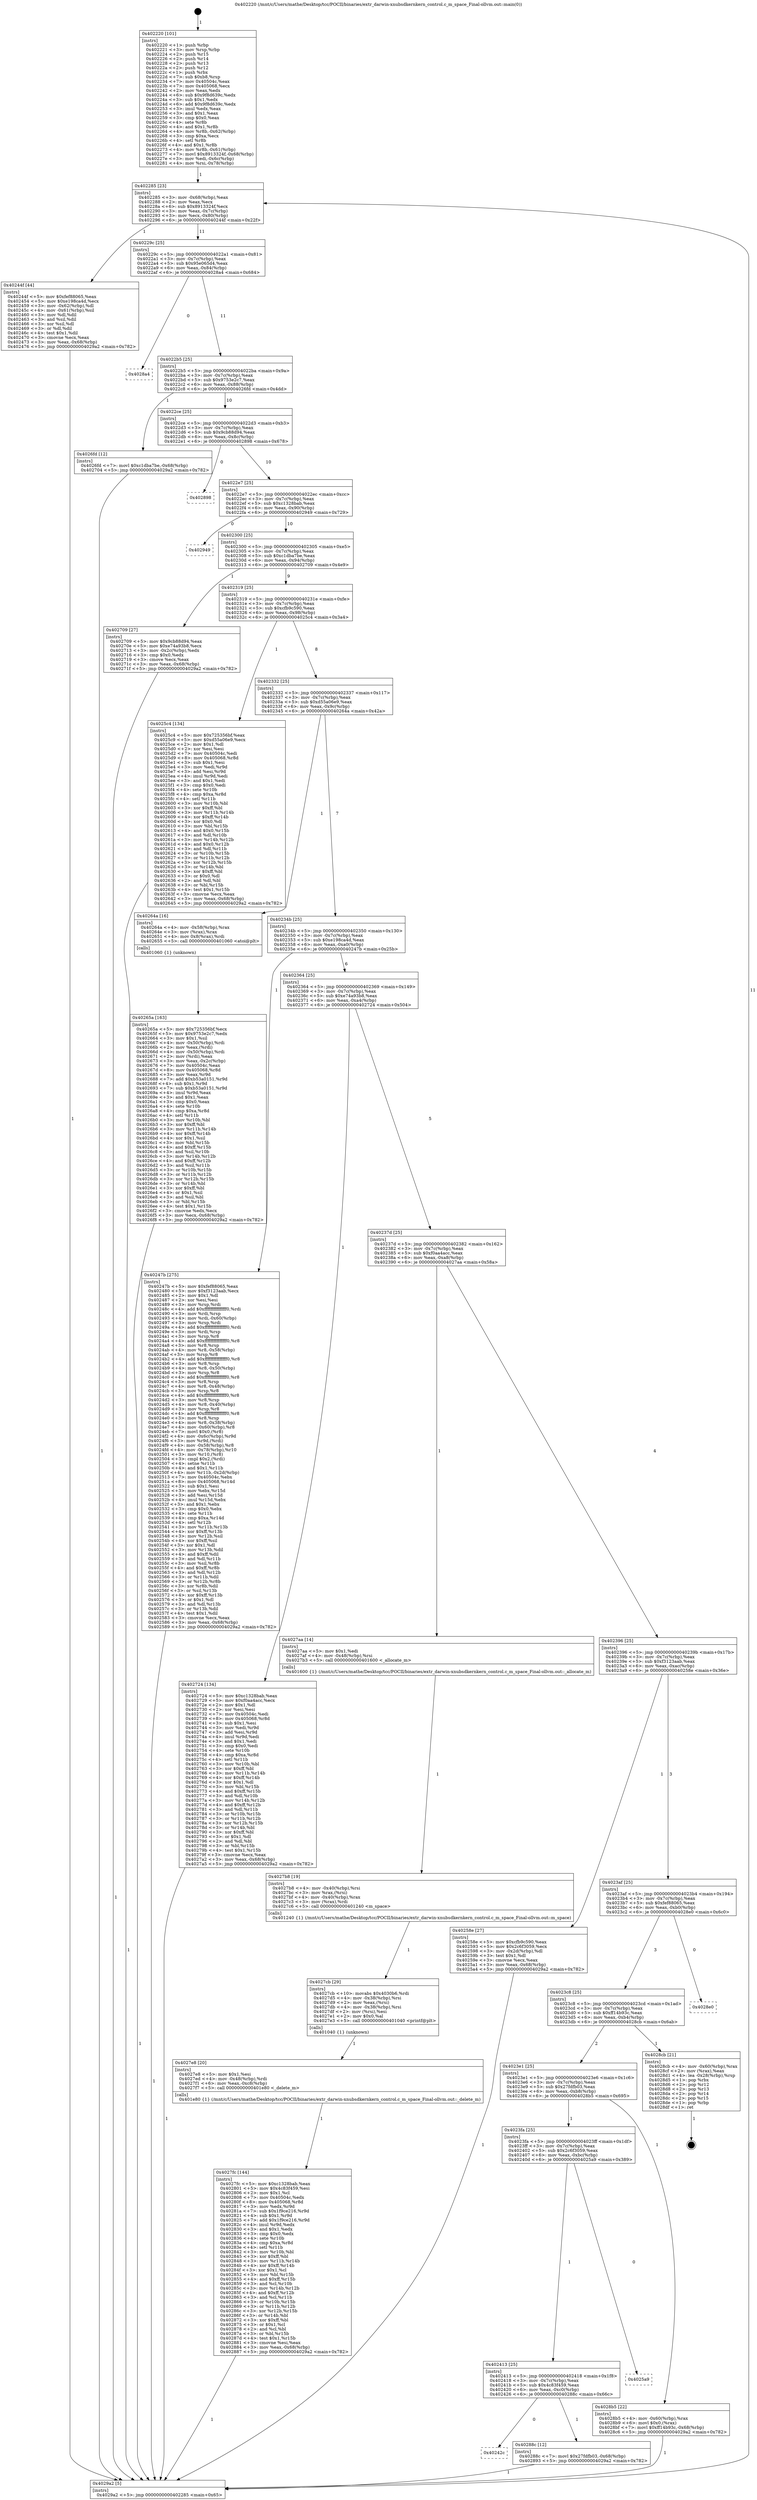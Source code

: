digraph "0x402220" {
  label = "0x402220 (/mnt/c/Users/mathe/Desktop/tcc/POCII/binaries/extr_darwin-xnubsdkernkern_control.c_m_space_Final-ollvm.out::main(0))"
  labelloc = "t"
  node[shape=record]

  Entry [label="",width=0.3,height=0.3,shape=circle,fillcolor=black,style=filled]
  "0x402285" [label="{
     0x402285 [23]\l
     | [instrs]\l
     &nbsp;&nbsp;0x402285 \<+3\>: mov -0x68(%rbp),%eax\l
     &nbsp;&nbsp;0x402288 \<+2\>: mov %eax,%ecx\l
     &nbsp;&nbsp;0x40228a \<+6\>: sub $0x8913324f,%ecx\l
     &nbsp;&nbsp;0x402290 \<+3\>: mov %eax,-0x7c(%rbp)\l
     &nbsp;&nbsp;0x402293 \<+3\>: mov %ecx,-0x80(%rbp)\l
     &nbsp;&nbsp;0x402296 \<+6\>: je 000000000040244f \<main+0x22f\>\l
  }"]
  "0x40244f" [label="{
     0x40244f [44]\l
     | [instrs]\l
     &nbsp;&nbsp;0x40244f \<+5\>: mov $0xfef88065,%eax\l
     &nbsp;&nbsp;0x402454 \<+5\>: mov $0xe198ca4d,%ecx\l
     &nbsp;&nbsp;0x402459 \<+3\>: mov -0x62(%rbp),%dl\l
     &nbsp;&nbsp;0x40245c \<+4\>: mov -0x61(%rbp),%sil\l
     &nbsp;&nbsp;0x402460 \<+3\>: mov %dl,%dil\l
     &nbsp;&nbsp;0x402463 \<+3\>: and %sil,%dil\l
     &nbsp;&nbsp;0x402466 \<+3\>: xor %sil,%dl\l
     &nbsp;&nbsp;0x402469 \<+3\>: or %dl,%dil\l
     &nbsp;&nbsp;0x40246c \<+4\>: test $0x1,%dil\l
     &nbsp;&nbsp;0x402470 \<+3\>: cmovne %ecx,%eax\l
     &nbsp;&nbsp;0x402473 \<+3\>: mov %eax,-0x68(%rbp)\l
     &nbsp;&nbsp;0x402476 \<+5\>: jmp 00000000004029a2 \<main+0x782\>\l
  }"]
  "0x40229c" [label="{
     0x40229c [25]\l
     | [instrs]\l
     &nbsp;&nbsp;0x40229c \<+5\>: jmp 00000000004022a1 \<main+0x81\>\l
     &nbsp;&nbsp;0x4022a1 \<+3\>: mov -0x7c(%rbp),%eax\l
     &nbsp;&nbsp;0x4022a4 \<+5\>: sub $0x95e065d4,%eax\l
     &nbsp;&nbsp;0x4022a9 \<+6\>: mov %eax,-0x84(%rbp)\l
     &nbsp;&nbsp;0x4022af \<+6\>: je 00000000004028a4 \<main+0x684\>\l
  }"]
  "0x4029a2" [label="{
     0x4029a2 [5]\l
     | [instrs]\l
     &nbsp;&nbsp;0x4029a2 \<+5\>: jmp 0000000000402285 \<main+0x65\>\l
  }"]
  "0x402220" [label="{
     0x402220 [101]\l
     | [instrs]\l
     &nbsp;&nbsp;0x402220 \<+1\>: push %rbp\l
     &nbsp;&nbsp;0x402221 \<+3\>: mov %rsp,%rbp\l
     &nbsp;&nbsp;0x402224 \<+2\>: push %r15\l
     &nbsp;&nbsp;0x402226 \<+2\>: push %r14\l
     &nbsp;&nbsp;0x402228 \<+2\>: push %r13\l
     &nbsp;&nbsp;0x40222a \<+2\>: push %r12\l
     &nbsp;&nbsp;0x40222c \<+1\>: push %rbx\l
     &nbsp;&nbsp;0x40222d \<+7\>: sub $0xb8,%rsp\l
     &nbsp;&nbsp;0x402234 \<+7\>: mov 0x40504c,%eax\l
     &nbsp;&nbsp;0x40223b \<+7\>: mov 0x405068,%ecx\l
     &nbsp;&nbsp;0x402242 \<+2\>: mov %eax,%edx\l
     &nbsp;&nbsp;0x402244 \<+6\>: sub $0x9f8d639c,%edx\l
     &nbsp;&nbsp;0x40224a \<+3\>: sub $0x1,%edx\l
     &nbsp;&nbsp;0x40224d \<+6\>: add $0x9f8d639c,%edx\l
     &nbsp;&nbsp;0x402253 \<+3\>: imul %edx,%eax\l
     &nbsp;&nbsp;0x402256 \<+3\>: and $0x1,%eax\l
     &nbsp;&nbsp;0x402259 \<+3\>: cmp $0x0,%eax\l
     &nbsp;&nbsp;0x40225c \<+4\>: sete %r8b\l
     &nbsp;&nbsp;0x402260 \<+4\>: and $0x1,%r8b\l
     &nbsp;&nbsp;0x402264 \<+4\>: mov %r8b,-0x62(%rbp)\l
     &nbsp;&nbsp;0x402268 \<+3\>: cmp $0xa,%ecx\l
     &nbsp;&nbsp;0x40226b \<+4\>: setl %r8b\l
     &nbsp;&nbsp;0x40226f \<+4\>: and $0x1,%r8b\l
     &nbsp;&nbsp;0x402273 \<+4\>: mov %r8b,-0x61(%rbp)\l
     &nbsp;&nbsp;0x402277 \<+7\>: movl $0x8913324f,-0x68(%rbp)\l
     &nbsp;&nbsp;0x40227e \<+3\>: mov %edi,-0x6c(%rbp)\l
     &nbsp;&nbsp;0x402281 \<+4\>: mov %rsi,-0x78(%rbp)\l
  }"]
  Exit [label="",width=0.3,height=0.3,shape=circle,fillcolor=black,style=filled,peripheries=2]
  "0x4028a4" [label="{
     0x4028a4\l
  }", style=dashed]
  "0x4022b5" [label="{
     0x4022b5 [25]\l
     | [instrs]\l
     &nbsp;&nbsp;0x4022b5 \<+5\>: jmp 00000000004022ba \<main+0x9a\>\l
     &nbsp;&nbsp;0x4022ba \<+3\>: mov -0x7c(%rbp),%eax\l
     &nbsp;&nbsp;0x4022bd \<+5\>: sub $0x9753e2c7,%eax\l
     &nbsp;&nbsp;0x4022c2 \<+6\>: mov %eax,-0x88(%rbp)\l
     &nbsp;&nbsp;0x4022c8 \<+6\>: je 00000000004026fd \<main+0x4dd\>\l
  }"]
  "0x40242c" [label="{
     0x40242c\l
  }", style=dashed]
  "0x4026fd" [label="{
     0x4026fd [12]\l
     | [instrs]\l
     &nbsp;&nbsp;0x4026fd \<+7\>: movl $0xc1dba7be,-0x68(%rbp)\l
     &nbsp;&nbsp;0x402704 \<+5\>: jmp 00000000004029a2 \<main+0x782\>\l
  }"]
  "0x4022ce" [label="{
     0x4022ce [25]\l
     | [instrs]\l
     &nbsp;&nbsp;0x4022ce \<+5\>: jmp 00000000004022d3 \<main+0xb3\>\l
     &nbsp;&nbsp;0x4022d3 \<+3\>: mov -0x7c(%rbp),%eax\l
     &nbsp;&nbsp;0x4022d6 \<+5\>: sub $0x9cb88d94,%eax\l
     &nbsp;&nbsp;0x4022db \<+6\>: mov %eax,-0x8c(%rbp)\l
     &nbsp;&nbsp;0x4022e1 \<+6\>: je 0000000000402898 \<main+0x678\>\l
  }"]
  "0x40288c" [label="{
     0x40288c [12]\l
     | [instrs]\l
     &nbsp;&nbsp;0x40288c \<+7\>: movl $0x27fdfb03,-0x68(%rbp)\l
     &nbsp;&nbsp;0x402893 \<+5\>: jmp 00000000004029a2 \<main+0x782\>\l
  }"]
  "0x402898" [label="{
     0x402898\l
  }", style=dashed]
  "0x4022e7" [label="{
     0x4022e7 [25]\l
     | [instrs]\l
     &nbsp;&nbsp;0x4022e7 \<+5\>: jmp 00000000004022ec \<main+0xcc\>\l
     &nbsp;&nbsp;0x4022ec \<+3\>: mov -0x7c(%rbp),%eax\l
     &nbsp;&nbsp;0x4022ef \<+5\>: sub $0xc1328bab,%eax\l
     &nbsp;&nbsp;0x4022f4 \<+6\>: mov %eax,-0x90(%rbp)\l
     &nbsp;&nbsp;0x4022fa \<+6\>: je 0000000000402949 \<main+0x729\>\l
  }"]
  "0x402413" [label="{
     0x402413 [25]\l
     | [instrs]\l
     &nbsp;&nbsp;0x402413 \<+5\>: jmp 0000000000402418 \<main+0x1f8\>\l
     &nbsp;&nbsp;0x402418 \<+3\>: mov -0x7c(%rbp),%eax\l
     &nbsp;&nbsp;0x40241b \<+5\>: sub $0x4c83f459,%eax\l
     &nbsp;&nbsp;0x402420 \<+6\>: mov %eax,-0xc0(%rbp)\l
     &nbsp;&nbsp;0x402426 \<+6\>: je 000000000040288c \<main+0x66c\>\l
  }"]
  "0x402949" [label="{
     0x402949\l
  }", style=dashed]
  "0x402300" [label="{
     0x402300 [25]\l
     | [instrs]\l
     &nbsp;&nbsp;0x402300 \<+5\>: jmp 0000000000402305 \<main+0xe5\>\l
     &nbsp;&nbsp;0x402305 \<+3\>: mov -0x7c(%rbp),%eax\l
     &nbsp;&nbsp;0x402308 \<+5\>: sub $0xc1dba7be,%eax\l
     &nbsp;&nbsp;0x40230d \<+6\>: mov %eax,-0x94(%rbp)\l
     &nbsp;&nbsp;0x402313 \<+6\>: je 0000000000402709 \<main+0x4e9\>\l
  }"]
  "0x4025a9" [label="{
     0x4025a9\l
  }", style=dashed]
  "0x402709" [label="{
     0x402709 [27]\l
     | [instrs]\l
     &nbsp;&nbsp;0x402709 \<+5\>: mov $0x9cb88d94,%eax\l
     &nbsp;&nbsp;0x40270e \<+5\>: mov $0xe74a93b8,%ecx\l
     &nbsp;&nbsp;0x402713 \<+3\>: mov -0x2c(%rbp),%edx\l
     &nbsp;&nbsp;0x402716 \<+3\>: cmp $0x0,%edx\l
     &nbsp;&nbsp;0x402719 \<+3\>: cmove %ecx,%eax\l
     &nbsp;&nbsp;0x40271c \<+3\>: mov %eax,-0x68(%rbp)\l
     &nbsp;&nbsp;0x40271f \<+5\>: jmp 00000000004029a2 \<main+0x782\>\l
  }"]
  "0x402319" [label="{
     0x402319 [25]\l
     | [instrs]\l
     &nbsp;&nbsp;0x402319 \<+5\>: jmp 000000000040231e \<main+0xfe\>\l
     &nbsp;&nbsp;0x40231e \<+3\>: mov -0x7c(%rbp),%eax\l
     &nbsp;&nbsp;0x402321 \<+5\>: sub $0xcfb9c590,%eax\l
     &nbsp;&nbsp;0x402326 \<+6\>: mov %eax,-0x98(%rbp)\l
     &nbsp;&nbsp;0x40232c \<+6\>: je 00000000004025c4 \<main+0x3a4\>\l
  }"]
  "0x4023fa" [label="{
     0x4023fa [25]\l
     | [instrs]\l
     &nbsp;&nbsp;0x4023fa \<+5\>: jmp 00000000004023ff \<main+0x1df\>\l
     &nbsp;&nbsp;0x4023ff \<+3\>: mov -0x7c(%rbp),%eax\l
     &nbsp;&nbsp;0x402402 \<+5\>: sub $0x2c6f3059,%eax\l
     &nbsp;&nbsp;0x402407 \<+6\>: mov %eax,-0xbc(%rbp)\l
     &nbsp;&nbsp;0x40240d \<+6\>: je 00000000004025a9 \<main+0x389\>\l
  }"]
  "0x4025c4" [label="{
     0x4025c4 [134]\l
     | [instrs]\l
     &nbsp;&nbsp;0x4025c4 \<+5\>: mov $0x725356bf,%eax\l
     &nbsp;&nbsp;0x4025c9 \<+5\>: mov $0xd55a06e9,%ecx\l
     &nbsp;&nbsp;0x4025ce \<+2\>: mov $0x1,%dl\l
     &nbsp;&nbsp;0x4025d0 \<+2\>: xor %esi,%esi\l
     &nbsp;&nbsp;0x4025d2 \<+7\>: mov 0x40504c,%edi\l
     &nbsp;&nbsp;0x4025d9 \<+8\>: mov 0x405068,%r8d\l
     &nbsp;&nbsp;0x4025e1 \<+3\>: sub $0x1,%esi\l
     &nbsp;&nbsp;0x4025e4 \<+3\>: mov %edi,%r9d\l
     &nbsp;&nbsp;0x4025e7 \<+3\>: add %esi,%r9d\l
     &nbsp;&nbsp;0x4025ea \<+4\>: imul %r9d,%edi\l
     &nbsp;&nbsp;0x4025ee \<+3\>: and $0x1,%edi\l
     &nbsp;&nbsp;0x4025f1 \<+3\>: cmp $0x0,%edi\l
     &nbsp;&nbsp;0x4025f4 \<+4\>: sete %r10b\l
     &nbsp;&nbsp;0x4025f8 \<+4\>: cmp $0xa,%r8d\l
     &nbsp;&nbsp;0x4025fc \<+4\>: setl %r11b\l
     &nbsp;&nbsp;0x402600 \<+3\>: mov %r10b,%bl\l
     &nbsp;&nbsp;0x402603 \<+3\>: xor $0xff,%bl\l
     &nbsp;&nbsp;0x402606 \<+3\>: mov %r11b,%r14b\l
     &nbsp;&nbsp;0x402609 \<+4\>: xor $0xff,%r14b\l
     &nbsp;&nbsp;0x40260d \<+3\>: xor $0x0,%dl\l
     &nbsp;&nbsp;0x402610 \<+3\>: mov %bl,%r15b\l
     &nbsp;&nbsp;0x402613 \<+4\>: and $0x0,%r15b\l
     &nbsp;&nbsp;0x402617 \<+3\>: and %dl,%r10b\l
     &nbsp;&nbsp;0x40261a \<+3\>: mov %r14b,%r12b\l
     &nbsp;&nbsp;0x40261d \<+4\>: and $0x0,%r12b\l
     &nbsp;&nbsp;0x402621 \<+3\>: and %dl,%r11b\l
     &nbsp;&nbsp;0x402624 \<+3\>: or %r10b,%r15b\l
     &nbsp;&nbsp;0x402627 \<+3\>: or %r11b,%r12b\l
     &nbsp;&nbsp;0x40262a \<+3\>: xor %r12b,%r15b\l
     &nbsp;&nbsp;0x40262d \<+3\>: or %r14b,%bl\l
     &nbsp;&nbsp;0x402630 \<+3\>: xor $0xff,%bl\l
     &nbsp;&nbsp;0x402633 \<+3\>: or $0x0,%dl\l
     &nbsp;&nbsp;0x402636 \<+2\>: and %dl,%bl\l
     &nbsp;&nbsp;0x402638 \<+3\>: or %bl,%r15b\l
     &nbsp;&nbsp;0x40263b \<+4\>: test $0x1,%r15b\l
     &nbsp;&nbsp;0x40263f \<+3\>: cmovne %ecx,%eax\l
     &nbsp;&nbsp;0x402642 \<+3\>: mov %eax,-0x68(%rbp)\l
     &nbsp;&nbsp;0x402645 \<+5\>: jmp 00000000004029a2 \<main+0x782\>\l
  }"]
  "0x402332" [label="{
     0x402332 [25]\l
     | [instrs]\l
     &nbsp;&nbsp;0x402332 \<+5\>: jmp 0000000000402337 \<main+0x117\>\l
     &nbsp;&nbsp;0x402337 \<+3\>: mov -0x7c(%rbp),%eax\l
     &nbsp;&nbsp;0x40233a \<+5\>: sub $0xd55a06e9,%eax\l
     &nbsp;&nbsp;0x40233f \<+6\>: mov %eax,-0x9c(%rbp)\l
     &nbsp;&nbsp;0x402345 \<+6\>: je 000000000040264a \<main+0x42a\>\l
  }"]
  "0x4028b5" [label="{
     0x4028b5 [22]\l
     | [instrs]\l
     &nbsp;&nbsp;0x4028b5 \<+4\>: mov -0x60(%rbp),%rax\l
     &nbsp;&nbsp;0x4028b9 \<+6\>: movl $0x0,(%rax)\l
     &nbsp;&nbsp;0x4028bf \<+7\>: movl $0xff14b93c,-0x68(%rbp)\l
     &nbsp;&nbsp;0x4028c6 \<+5\>: jmp 00000000004029a2 \<main+0x782\>\l
  }"]
  "0x40264a" [label="{
     0x40264a [16]\l
     | [instrs]\l
     &nbsp;&nbsp;0x40264a \<+4\>: mov -0x58(%rbp),%rax\l
     &nbsp;&nbsp;0x40264e \<+3\>: mov (%rax),%rax\l
     &nbsp;&nbsp;0x402651 \<+4\>: mov 0x8(%rax),%rdi\l
     &nbsp;&nbsp;0x402655 \<+5\>: call 0000000000401060 \<atoi@plt\>\l
     | [calls]\l
     &nbsp;&nbsp;0x401060 \{1\} (unknown)\l
  }"]
  "0x40234b" [label="{
     0x40234b [25]\l
     | [instrs]\l
     &nbsp;&nbsp;0x40234b \<+5\>: jmp 0000000000402350 \<main+0x130\>\l
     &nbsp;&nbsp;0x402350 \<+3\>: mov -0x7c(%rbp),%eax\l
     &nbsp;&nbsp;0x402353 \<+5\>: sub $0xe198ca4d,%eax\l
     &nbsp;&nbsp;0x402358 \<+6\>: mov %eax,-0xa0(%rbp)\l
     &nbsp;&nbsp;0x40235e \<+6\>: je 000000000040247b \<main+0x25b\>\l
  }"]
  "0x4023e1" [label="{
     0x4023e1 [25]\l
     | [instrs]\l
     &nbsp;&nbsp;0x4023e1 \<+5\>: jmp 00000000004023e6 \<main+0x1c6\>\l
     &nbsp;&nbsp;0x4023e6 \<+3\>: mov -0x7c(%rbp),%eax\l
     &nbsp;&nbsp;0x4023e9 \<+5\>: sub $0x27fdfb03,%eax\l
     &nbsp;&nbsp;0x4023ee \<+6\>: mov %eax,-0xb8(%rbp)\l
     &nbsp;&nbsp;0x4023f4 \<+6\>: je 00000000004028b5 \<main+0x695\>\l
  }"]
  "0x40247b" [label="{
     0x40247b [275]\l
     | [instrs]\l
     &nbsp;&nbsp;0x40247b \<+5\>: mov $0xfef88065,%eax\l
     &nbsp;&nbsp;0x402480 \<+5\>: mov $0xf3123aab,%ecx\l
     &nbsp;&nbsp;0x402485 \<+2\>: mov $0x1,%dl\l
     &nbsp;&nbsp;0x402487 \<+2\>: xor %esi,%esi\l
     &nbsp;&nbsp;0x402489 \<+3\>: mov %rsp,%rdi\l
     &nbsp;&nbsp;0x40248c \<+4\>: add $0xfffffffffffffff0,%rdi\l
     &nbsp;&nbsp;0x402490 \<+3\>: mov %rdi,%rsp\l
     &nbsp;&nbsp;0x402493 \<+4\>: mov %rdi,-0x60(%rbp)\l
     &nbsp;&nbsp;0x402497 \<+3\>: mov %rsp,%rdi\l
     &nbsp;&nbsp;0x40249a \<+4\>: add $0xfffffffffffffff0,%rdi\l
     &nbsp;&nbsp;0x40249e \<+3\>: mov %rdi,%rsp\l
     &nbsp;&nbsp;0x4024a1 \<+3\>: mov %rsp,%r8\l
     &nbsp;&nbsp;0x4024a4 \<+4\>: add $0xfffffffffffffff0,%r8\l
     &nbsp;&nbsp;0x4024a8 \<+3\>: mov %r8,%rsp\l
     &nbsp;&nbsp;0x4024ab \<+4\>: mov %r8,-0x58(%rbp)\l
     &nbsp;&nbsp;0x4024af \<+3\>: mov %rsp,%r8\l
     &nbsp;&nbsp;0x4024b2 \<+4\>: add $0xfffffffffffffff0,%r8\l
     &nbsp;&nbsp;0x4024b6 \<+3\>: mov %r8,%rsp\l
     &nbsp;&nbsp;0x4024b9 \<+4\>: mov %r8,-0x50(%rbp)\l
     &nbsp;&nbsp;0x4024bd \<+3\>: mov %rsp,%r8\l
     &nbsp;&nbsp;0x4024c0 \<+4\>: add $0xfffffffffffffff0,%r8\l
     &nbsp;&nbsp;0x4024c4 \<+3\>: mov %r8,%rsp\l
     &nbsp;&nbsp;0x4024c7 \<+4\>: mov %r8,-0x48(%rbp)\l
     &nbsp;&nbsp;0x4024cb \<+3\>: mov %rsp,%r8\l
     &nbsp;&nbsp;0x4024ce \<+4\>: add $0xfffffffffffffff0,%r8\l
     &nbsp;&nbsp;0x4024d2 \<+3\>: mov %r8,%rsp\l
     &nbsp;&nbsp;0x4024d5 \<+4\>: mov %r8,-0x40(%rbp)\l
     &nbsp;&nbsp;0x4024d9 \<+3\>: mov %rsp,%r8\l
     &nbsp;&nbsp;0x4024dc \<+4\>: add $0xfffffffffffffff0,%r8\l
     &nbsp;&nbsp;0x4024e0 \<+3\>: mov %r8,%rsp\l
     &nbsp;&nbsp;0x4024e3 \<+4\>: mov %r8,-0x38(%rbp)\l
     &nbsp;&nbsp;0x4024e7 \<+4\>: mov -0x60(%rbp),%r8\l
     &nbsp;&nbsp;0x4024eb \<+7\>: movl $0x0,(%r8)\l
     &nbsp;&nbsp;0x4024f2 \<+4\>: mov -0x6c(%rbp),%r9d\l
     &nbsp;&nbsp;0x4024f6 \<+3\>: mov %r9d,(%rdi)\l
     &nbsp;&nbsp;0x4024f9 \<+4\>: mov -0x58(%rbp),%r8\l
     &nbsp;&nbsp;0x4024fd \<+4\>: mov -0x78(%rbp),%r10\l
     &nbsp;&nbsp;0x402501 \<+3\>: mov %r10,(%r8)\l
     &nbsp;&nbsp;0x402504 \<+3\>: cmpl $0x2,(%rdi)\l
     &nbsp;&nbsp;0x402507 \<+4\>: setne %r11b\l
     &nbsp;&nbsp;0x40250b \<+4\>: and $0x1,%r11b\l
     &nbsp;&nbsp;0x40250f \<+4\>: mov %r11b,-0x2d(%rbp)\l
     &nbsp;&nbsp;0x402513 \<+7\>: mov 0x40504c,%ebx\l
     &nbsp;&nbsp;0x40251a \<+8\>: mov 0x405068,%r14d\l
     &nbsp;&nbsp;0x402522 \<+3\>: sub $0x1,%esi\l
     &nbsp;&nbsp;0x402525 \<+3\>: mov %ebx,%r15d\l
     &nbsp;&nbsp;0x402528 \<+3\>: add %esi,%r15d\l
     &nbsp;&nbsp;0x40252b \<+4\>: imul %r15d,%ebx\l
     &nbsp;&nbsp;0x40252f \<+3\>: and $0x1,%ebx\l
     &nbsp;&nbsp;0x402532 \<+3\>: cmp $0x0,%ebx\l
     &nbsp;&nbsp;0x402535 \<+4\>: sete %r11b\l
     &nbsp;&nbsp;0x402539 \<+4\>: cmp $0xa,%r14d\l
     &nbsp;&nbsp;0x40253d \<+4\>: setl %r12b\l
     &nbsp;&nbsp;0x402541 \<+3\>: mov %r11b,%r13b\l
     &nbsp;&nbsp;0x402544 \<+4\>: xor $0xff,%r13b\l
     &nbsp;&nbsp;0x402548 \<+3\>: mov %r12b,%sil\l
     &nbsp;&nbsp;0x40254b \<+4\>: xor $0xff,%sil\l
     &nbsp;&nbsp;0x40254f \<+3\>: xor $0x1,%dl\l
     &nbsp;&nbsp;0x402552 \<+3\>: mov %r13b,%dil\l
     &nbsp;&nbsp;0x402555 \<+4\>: and $0xff,%dil\l
     &nbsp;&nbsp;0x402559 \<+3\>: and %dl,%r11b\l
     &nbsp;&nbsp;0x40255c \<+3\>: mov %sil,%r8b\l
     &nbsp;&nbsp;0x40255f \<+4\>: and $0xff,%r8b\l
     &nbsp;&nbsp;0x402563 \<+3\>: and %dl,%r12b\l
     &nbsp;&nbsp;0x402566 \<+3\>: or %r11b,%dil\l
     &nbsp;&nbsp;0x402569 \<+3\>: or %r12b,%r8b\l
     &nbsp;&nbsp;0x40256c \<+3\>: xor %r8b,%dil\l
     &nbsp;&nbsp;0x40256f \<+3\>: or %sil,%r13b\l
     &nbsp;&nbsp;0x402572 \<+4\>: xor $0xff,%r13b\l
     &nbsp;&nbsp;0x402576 \<+3\>: or $0x1,%dl\l
     &nbsp;&nbsp;0x402579 \<+3\>: and %dl,%r13b\l
     &nbsp;&nbsp;0x40257c \<+3\>: or %r13b,%dil\l
     &nbsp;&nbsp;0x40257f \<+4\>: test $0x1,%dil\l
     &nbsp;&nbsp;0x402583 \<+3\>: cmovne %ecx,%eax\l
     &nbsp;&nbsp;0x402586 \<+3\>: mov %eax,-0x68(%rbp)\l
     &nbsp;&nbsp;0x402589 \<+5\>: jmp 00000000004029a2 \<main+0x782\>\l
  }"]
  "0x402364" [label="{
     0x402364 [25]\l
     | [instrs]\l
     &nbsp;&nbsp;0x402364 \<+5\>: jmp 0000000000402369 \<main+0x149\>\l
     &nbsp;&nbsp;0x402369 \<+3\>: mov -0x7c(%rbp),%eax\l
     &nbsp;&nbsp;0x40236c \<+5\>: sub $0xe74a93b8,%eax\l
     &nbsp;&nbsp;0x402371 \<+6\>: mov %eax,-0xa4(%rbp)\l
     &nbsp;&nbsp;0x402377 \<+6\>: je 0000000000402724 \<main+0x504\>\l
  }"]
  "0x4028cb" [label="{
     0x4028cb [21]\l
     | [instrs]\l
     &nbsp;&nbsp;0x4028cb \<+4\>: mov -0x60(%rbp),%rax\l
     &nbsp;&nbsp;0x4028cf \<+2\>: mov (%rax),%eax\l
     &nbsp;&nbsp;0x4028d1 \<+4\>: lea -0x28(%rbp),%rsp\l
     &nbsp;&nbsp;0x4028d5 \<+1\>: pop %rbx\l
     &nbsp;&nbsp;0x4028d6 \<+2\>: pop %r12\l
     &nbsp;&nbsp;0x4028d8 \<+2\>: pop %r13\l
     &nbsp;&nbsp;0x4028da \<+2\>: pop %r14\l
     &nbsp;&nbsp;0x4028dc \<+2\>: pop %r15\l
     &nbsp;&nbsp;0x4028de \<+1\>: pop %rbp\l
     &nbsp;&nbsp;0x4028df \<+1\>: ret\l
  }"]
  "0x4023c8" [label="{
     0x4023c8 [25]\l
     | [instrs]\l
     &nbsp;&nbsp;0x4023c8 \<+5\>: jmp 00000000004023cd \<main+0x1ad\>\l
     &nbsp;&nbsp;0x4023cd \<+3\>: mov -0x7c(%rbp),%eax\l
     &nbsp;&nbsp;0x4023d0 \<+5\>: sub $0xff14b93c,%eax\l
     &nbsp;&nbsp;0x4023d5 \<+6\>: mov %eax,-0xb4(%rbp)\l
     &nbsp;&nbsp;0x4023db \<+6\>: je 00000000004028cb \<main+0x6ab\>\l
  }"]
  "0x402724" [label="{
     0x402724 [134]\l
     | [instrs]\l
     &nbsp;&nbsp;0x402724 \<+5\>: mov $0xc1328bab,%eax\l
     &nbsp;&nbsp;0x402729 \<+5\>: mov $0xf0aa4acc,%ecx\l
     &nbsp;&nbsp;0x40272e \<+2\>: mov $0x1,%dl\l
     &nbsp;&nbsp;0x402730 \<+2\>: xor %esi,%esi\l
     &nbsp;&nbsp;0x402732 \<+7\>: mov 0x40504c,%edi\l
     &nbsp;&nbsp;0x402739 \<+8\>: mov 0x405068,%r8d\l
     &nbsp;&nbsp;0x402741 \<+3\>: sub $0x1,%esi\l
     &nbsp;&nbsp;0x402744 \<+3\>: mov %edi,%r9d\l
     &nbsp;&nbsp;0x402747 \<+3\>: add %esi,%r9d\l
     &nbsp;&nbsp;0x40274a \<+4\>: imul %r9d,%edi\l
     &nbsp;&nbsp;0x40274e \<+3\>: and $0x1,%edi\l
     &nbsp;&nbsp;0x402751 \<+3\>: cmp $0x0,%edi\l
     &nbsp;&nbsp;0x402754 \<+4\>: sete %r10b\l
     &nbsp;&nbsp;0x402758 \<+4\>: cmp $0xa,%r8d\l
     &nbsp;&nbsp;0x40275c \<+4\>: setl %r11b\l
     &nbsp;&nbsp;0x402760 \<+3\>: mov %r10b,%bl\l
     &nbsp;&nbsp;0x402763 \<+3\>: xor $0xff,%bl\l
     &nbsp;&nbsp;0x402766 \<+3\>: mov %r11b,%r14b\l
     &nbsp;&nbsp;0x402769 \<+4\>: xor $0xff,%r14b\l
     &nbsp;&nbsp;0x40276d \<+3\>: xor $0x1,%dl\l
     &nbsp;&nbsp;0x402770 \<+3\>: mov %bl,%r15b\l
     &nbsp;&nbsp;0x402773 \<+4\>: and $0xff,%r15b\l
     &nbsp;&nbsp;0x402777 \<+3\>: and %dl,%r10b\l
     &nbsp;&nbsp;0x40277a \<+3\>: mov %r14b,%r12b\l
     &nbsp;&nbsp;0x40277d \<+4\>: and $0xff,%r12b\l
     &nbsp;&nbsp;0x402781 \<+3\>: and %dl,%r11b\l
     &nbsp;&nbsp;0x402784 \<+3\>: or %r10b,%r15b\l
     &nbsp;&nbsp;0x402787 \<+3\>: or %r11b,%r12b\l
     &nbsp;&nbsp;0x40278a \<+3\>: xor %r12b,%r15b\l
     &nbsp;&nbsp;0x40278d \<+3\>: or %r14b,%bl\l
     &nbsp;&nbsp;0x402790 \<+3\>: xor $0xff,%bl\l
     &nbsp;&nbsp;0x402793 \<+3\>: or $0x1,%dl\l
     &nbsp;&nbsp;0x402796 \<+2\>: and %dl,%bl\l
     &nbsp;&nbsp;0x402798 \<+3\>: or %bl,%r15b\l
     &nbsp;&nbsp;0x40279b \<+4\>: test $0x1,%r15b\l
     &nbsp;&nbsp;0x40279f \<+3\>: cmovne %ecx,%eax\l
     &nbsp;&nbsp;0x4027a2 \<+3\>: mov %eax,-0x68(%rbp)\l
     &nbsp;&nbsp;0x4027a5 \<+5\>: jmp 00000000004029a2 \<main+0x782\>\l
  }"]
  "0x40237d" [label="{
     0x40237d [25]\l
     | [instrs]\l
     &nbsp;&nbsp;0x40237d \<+5\>: jmp 0000000000402382 \<main+0x162\>\l
     &nbsp;&nbsp;0x402382 \<+3\>: mov -0x7c(%rbp),%eax\l
     &nbsp;&nbsp;0x402385 \<+5\>: sub $0xf0aa4acc,%eax\l
     &nbsp;&nbsp;0x40238a \<+6\>: mov %eax,-0xa8(%rbp)\l
     &nbsp;&nbsp;0x402390 \<+6\>: je 00000000004027aa \<main+0x58a\>\l
  }"]
  "0x4028e0" [label="{
     0x4028e0\l
  }", style=dashed]
  "0x4027aa" [label="{
     0x4027aa [14]\l
     | [instrs]\l
     &nbsp;&nbsp;0x4027aa \<+5\>: mov $0x1,%edi\l
     &nbsp;&nbsp;0x4027af \<+4\>: mov -0x48(%rbp),%rsi\l
     &nbsp;&nbsp;0x4027b3 \<+5\>: call 0000000000401600 \<_allocate_m\>\l
     | [calls]\l
     &nbsp;&nbsp;0x401600 \{1\} (/mnt/c/Users/mathe/Desktop/tcc/POCII/binaries/extr_darwin-xnubsdkernkern_control.c_m_space_Final-ollvm.out::_allocate_m)\l
  }"]
  "0x402396" [label="{
     0x402396 [25]\l
     | [instrs]\l
     &nbsp;&nbsp;0x402396 \<+5\>: jmp 000000000040239b \<main+0x17b\>\l
     &nbsp;&nbsp;0x40239b \<+3\>: mov -0x7c(%rbp),%eax\l
     &nbsp;&nbsp;0x40239e \<+5\>: sub $0xf3123aab,%eax\l
     &nbsp;&nbsp;0x4023a3 \<+6\>: mov %eax,-0xac(%rbp)\l
     &nbsp;&nbsp;0x4023a9 \<+6\>: je 000000000040258e \<main+0x36e\>\l
  }"]
  "0x4027fc" [label="{
     0x4027fc [144]\l
     | [instrs]\l
     &nbsp;&nbsp;0x4027fc \<+5\>: mov $0xc1328bab,%eax\l
     &nbsp;&nbsp;0x402801 \<+5\>: mov $0x4c83f459,%esi\l
     &nbsp;&nbsp;0x402806 \<+2\>: mov $0x1,%cl\l
     &nbsp;&nbsp;0x402808 \<+7\>: mov 0x40504c,%edx\l
     &nbsp;&nbsp;0x40280f \<+8\>: mov 0x405068,%r8d\l
     &nbsp;&nbsp;0x402817 \<+3\>: mov %edx,%r9d\l
     &nbsp;&nbsp;0x40281a \<+7\>: sub $0x1f9ce216,%r9d\l
     &nbsp;&nbsp;0x402821 \<+4\>: sub $0x1,%r9d\l
     &nbsp;&nbsp;0x402825 \<+7\>: add $0x1f9ce216,%r9d\l
     &nbsp;&nbsp;0x40282c \<+4\>: imul %r9d,%edx\l
     &nbsp;&nbsp;0x402830 \<+3\>: and $0x1,%edx\l
     &nbsp;&nbsp;0x402833 \<+3\>: cmp $0x0,%edx\l
     &nbsp;&nbsp;0x402836 \<+4\>: sete %r10b\l
     &nbsp;&nbsp;0x40283a \<+4\>: cmp $0xa,%r8d\l
     &nbsp;&nbsp;0x40283e \<+4\>: setl %r11b\l
     &nbsp;&nbsp;0x402842 \<+3\>: mov %r10b,%bl\l
     &nbsp;&nbsp;0x402845 \<+3\>: xor $0xff,%bl\l
     &nbsp;&nbsp;0x402848 \<+3\>: mov %r11b,%r14b\l
     &nbsp;&nbsp;0x40284b \<+4\>: xor $0xff,%r14b\l
     &nbsp;&nbsp;0x40284f \<+3\>: xor $0x1,%cl\l
     &nbsp;&nbsp;0x402852 \<+3\>: mov %bl,%r15b\l
     &nbsp;&nbsp;0x402855 \<+4\>: and $0xff,%r15b\l
     &nbsp;&nbsp;0x402859 \<+3\>: and %cl,%r10b\l
     &nbsp;&nbsp;0x40285c \<+3\>: mov %r14b,%r12b\l
     &nbsp;&nbsp;0x40285f \<+4\>: and $0xff,%r12b\l
     &nbsp;&nbsp;0x402863 \<+3\>: and %cl,%r11b\l
     &nbsp;&nbsp;0x402866 \<+3\>: or %r10b,%r15b\l
     &nbsp;&nbsp;0x402869 \<+3\>: or %r11b,%r12b\l
     &nbsp;&nbsp;0x40286c \<+3\>: xor %r12b,%r15b\l
     &nbsp;&nbsp;0x40286f \<+3\>: or %r14b,%bl\l
     &nbsp;&nbsp;0x402872 \<+3\>: xor $0xff,%bl\l
     &nbsp;&nbsp;0x402875 \<+3\>: or $0x1,%cl\l
     &nbsp;&nbsp;0x402878 \<+2\>: and %cl,%bl\l
     &nbsp;&nbsp;0x40287a \<+3\>: or %bl,%r15b\l
     &nbsp;&nbsp;0x40287d \<+4\>: test $0x1,%r15b\l
     &nbsp;&nbsp;0x402881 \<+3\>: cmovne %esi,%eax\l
     &nbsp;&nbsp;0x402884 \<+3\>: mov %eax,-0x68(%rbp)\l
     &nbsp;&nbsp;0x402887 \<+5\>: jmp 00000000004029a2 \<main+0x782\>\l
  }"]
  "0x40258e" [label="{
     0x40258e [27]\l
     | [instrs]\l
     &nbsp;&nbsp;0x40258e \<+5\>: mov $0xcfb9c590,%eax\l
     &nbsp;&nbsp;0x402593 \<+5\>: mov $0x2c6f3059,%ecx\l
     &nbsp;&nbsp;0x402598 \<+3\>: mov -0x2d(%rbp),%dl\l
     &nbsp;&nbsp;0x40259b \<+3\>: test $0x1,%dl\l
     &nbsp;&nbsp;0x40259e \<+3\>: cmovne %ecx,%eax\l
     &nbsp;&nbsp;0x4025a1 \<+3\>: mov %eax,-0x68(%rbp)\l
     &nbsp;&nbsp;0x4025a4 \<+5\>: jmp 00000000004029a2 \<main+0x782\>\l
  }"]
  "0x4023af" [label="{
     0x4023af [25]\l
     | [instrs]\l
     &nbsp;&nbsp;0x4023af \<+5\>: jmp 00000000004023b4 \<main+0x194\>\l
     &nbsp;&nbsp;0x4023b4 \<+3\>: mov -0x7c(%rbp),%eax\l
     &nbsp;&nbsp;0x4023b7 \<+5\>: sub $0xfef88065,%eax\l
     &nbsp;&nbsp;0x4023bc \<+6\>: mov %eax,-0xb0(%rbp)\l
     &nbsp;&nbsp;0x4023c2 \<+6\>: je 00000000004028e0 \<main+0x6c0\>\l
  }"]
  "0x40265a" [label="{
     0x40265a [163]\l
     | [instrs]\l
     &nbsp;&nbsp;0x40265a \<+5\>: mov $0x725356bf,%ecx\l
     &nbsp;&nbsp;0x40265f \<+5\>: mov $0x9753e2c7,%edx\l
     &nbsp;&nbsp;0x402664 \<+3\>: mov $0x1,%sil\l
     &nbsp;&nbsp;0x402667 \<+4\>: mov -0x50(%rbp),%rdi\l
     &nbsp;&nbsp;0x40266b \<+2\>: mov %eax,(%rdi)\l
     &nbsp;&nbsp;0x40266d \<+4\>: mov -0x50(%rbp),%rdi\l
     &nbsp;&nbsp;0x402671 \<+2\>: mov (%rdi),%eax\l
     &nbsp;&nbsp;0x402673 \<+3\>: mov %eax,-0x2c(%rbp)\l
     &nbsp;&nbsp;0x402676 \<+7\>: mov 0x40504c,%eax\l
     &nbsp;&nbsp;0x40267d \<+8\>: mov 0x405068,%r8d\l
     &nbsp;&nbsp;0x402685 \<+3\>: mov %eax,%r9d\l
     &nbsp;&nbsp;0x402688 \<+7\>: add $0xb53a0151,%r9d\l
     &nbsp;&nbsp;0x40268f \<+4\>: sub $0x1,%r9d\l
     &nbsp;&nbsp;0x402693 \<+7\>: sub $0xb53a0151,%r9d\l
     &nbsp;&nbsp;0x40269a \<+4\>: imul %r9d,%eax\l
     &nbsp;&nbsp;0x40269e \<+3\>: and $0x1,%eax\l
     &nbsp;&nbsp;0x4026a1 \<+3\>: cmp $0x0,%eax\l
     &nbsp;&nbsp;0x4026a4 \<+4\>: sete %r10b\l
     &nbsp;&nbsp;0x4026a8 \<+4\>: cmp $0xa,%r8d\l
     &nbsp;&nbsp;0x4026ac \<+4\>: setl %r11b\l
     &nbsp;&nbsp;0x4026b0 \<+3\>: mov %r10b,%bl\l
     &nbsp;&nbsp;0x4026b3 \<+3\>: xor $0xff,%bl\l
     &nbsp;&nbsp;0x4026b6 \<+3\>: mov %r11b,%r14b\l
     &nbsp;&nbsp;0x4026b9 \<+4\>: xor $0xff,%r14b\l
     &nbsp;&nbsp;0x4026bd \<+4\>: xor $0x1,%sil\l
     &nbsp;&nbsp;0x4026c1 \<+3\>: mov %bl,%r15b\l
     &nbsp;&nbsp;0x4026c4 \<+4\>: and $0xff,%r15b\l
     &nbsp;&nbsp;0x4026c8 \<+3\>: and %sil,%r10b\l
     &nbsp;&nbsp;0x4026cb \<+3\>: mov %r14b,%r12b\l
     &nbsp;&nbsp;0x4026ce \<+4\>: and $0xff,%r12b\l
     &nbsp;&nbsp;0x4026d2 \<+3\>: and %sil,%r11b\l
     &nbsp;&nbsp;0x4026d5 \<+3\>: or %r10b,%r15b\l
     &nbsp;&nbsp;0x4026d8 \<+3\>: or %r11b,%r12b\l
     &nbsp;&nbsp;0x4026db \<+3\>: xor %r12b,%r15b\l
     &nbsp;&nbsp;0x4026de \<+3\>: or %r14b,%bl\l
     &nbsp;&nbsp;0x4026e1 \<+3\>: xor $0xff,%bl\l
     &nbsp;&nbsp;0x4026e4 \<+4\>: or $0x1,%sil\l
     &nbsp;&nbsp;0x4026e8 \<+3\>: and %sil,%bl\l
     &nbsp;&nbsp;0x4026eb \<+3\>: or %bl,%r15b\l
     &nbsp;&nbsp;0x4026ee \<+4\>: test $0x1,%r15b\l
     &nbsp;&nbsp;0x4026f2 \<+3\>: cmovne %edx,%ecx\l
     &nbsp;&nbsp;0x4026f5 \<+3\>: mov %ecx,-0x68(%rbp)\l
     &nbsp;&nbsp;0x4026f8 \<+5\>: jmp 00000000004029a2 \<main+0x782\>\l
  }"]
  "0x4027b8" [label="{
     0x4027b8 [19]\l
     | [instrs]\l
     &nbsp;&nbsp;0x4027b8 \<+4\>: mov -0x40(%rbp),%rsi\l
     &nbsp;&nbsp;0x4027bc \<+3\>: mov %rax,(%rsi)\l
     &nbsp;&nbsp;0x4027bf \<+4\>: mov -0x40(%rbp),%rax\l
     &nbsp;&nbsp;0x4027c3 \<+3\>: mov (%rax),%rdi\l
     &nbsp;&nbsp;0x4027c6 \<+5\>: call 0000000000401240 \<m_space\>\l
     | [calls]\l
     &nbsp;&nbsp;0x401240 \{1\} (/mnt/c/Users/mathe/Desktop/tcc/POCII/binaries/extr_darwin-xnubsdkernkern_control.c_m_space_Final-ollvm.out::m_space)\l
  }"]
  "0x4027cb" [label="{
     0x4027cb [29]\l
     | [instrs]\l
     &nbsp;&nbsp;0x4027cb \<+10\>: movabs $0x4030b6,%rdi\l
     &nbsp;&nbsp;0x4027d5 \<+4\>: mov -0x38(%rbp),%rsi\l
     &nbsp;&nbsp;0x4027d9 \<+2\>: mov %eax,(%rsi)\l
     &nbsp;&nbsp;0x4027db \<+4\>: mov -0x38(%rbp),%rsi\l
     &nbsp;&nbsp;0x4027df \<+2\>: mov (%rsi),%esi\l
     &nbsp;&nbsp;0x4027e1 \<+2\>: mov $0x0,%al\l
     &nbsp;&nbsp;0x4027e3 \<+5\>: call 0000000000401040 \<printf@plt\>\l
     | [calls]\l
     &nbsp;&nbsp;0x401040 \{1\} (unknown)\l
  }"]
  "0x4027e8" [label="{
     0x4027e8 [20]\l
     | [instrs]\l
     &nbsp;&nbsp;0x4027e8 \<+5\>: mov $0x1,%esi\l
     &nbsp;&nbsp;0x4027ed \<+4\>: mov -0x48(%rbp),%rdi\l
     &nbsp;&nbsp;0x4027f1 \<+6\>: mov %eax,-0xc8(%rbp)\l
     &nbsp;&nbsp;0x4027f7 \<+5\>: call 0000000000401e80 \<_delete_m\>\l
     | [calls]\l
     &nbsp;&nbsp;0x401e80 \{1\} (/mnt/c/Users/mathe/Desktop/tcc/POCII/binaries/extr_darwin-xnubsdkernkern_control.c_m_space_Final-ollvm.out::_delete_m)\l
  }"]
  Entry -> "0x402220" [label=" 1"]
  "0x402285" -> "0x40244f" [label=" 1"]
  "0x402285" -> "0x40229c" [label=" 11"]
  "0x40244f" -> "0x4029a2" [label=" 1"]
  "0x402220" -> "0x402285" [label=" 1"]
  "0x4029a2" -> "0x402285" [label=" 11"]
  "0x4028cb" -> Exit [label=" 1"]
  "0x40229c" -> "0x4028a4" [label=" 0"]
  "0x40229c" -> "0x4022b5" [label=" 11"]
  "0x4028b5" -> "0x4029a2" [label=" 1"]
  "0x4022b5" -> "0x4026fd" [label=" 1"]
  "0x4022b5" -> "0x4022ce" [label=" 10"]
  "0x40288c" -> "0x4029a2" [label=" 1"]
  "0x4022ce" -> "0x402898" [label=" 0"]
  "0x4022ce" -> "0x4022e7" [label=" 10"]
  "0x402413" -> "0x40242c" [label=" 0"]
  "0x4022e7" -> "0x402949" [label=" 0"]
  "0x4022e7" -> "0x402300" [label=" 10"]
  "0x402413" -> "0x40288c" [label=" 1"]
  "0x402300" -> "0x402709" [label=" 1"]
  "0x402300" -> "0x402319" [label=" 9"]
  "0x4023fa" -> "0x402413" [label=" 1"]
  "0x402319" -> "0x4025c4" [label=" 1"]
  "0x402319" -> "0x402332" [label=" 8"]
  "0x4023fa" -> "0x4025a9" [label=" 0"]
  "0x402332" -> "0x40264a" [label=" 1"]
  "0x402332" -> "0x40234b" [label=" 7"]
  "0x4023e1" -> "0x4023fa" [label=" 1"]
  "0x40234b" -> "0x40247b" [label=" 1"]
  "0x40234b" -> "0x402364" [label=" 6"]
  "0x4023e1" -> "0x4028b5" [label=" 1"]
  "0x40247b" -> "0x4029a2" [label=" 1"]
  "0x4023c8" -> "0x4023e1" [label=" 2"]
  "0x402364" -> "0x402724" [label=" 1"]
  "0x402364" -> "0x40237d" [label=" 5"]
  "0x4023c8" -> "0x4028cb" [label=" 1"]
  "0x40237d" -> "0x4027aa" [label=" 1"]
  "0x40237d" -> "0x402396" [label=" 4"]
  "0x4023af" -> "0x4023c8" [label=" 3"]
  "0x402396" -> "0x40258e" [label=" 1"]
  "0x402396" -> "0x4023af" [label=" 3"]
  "0x40258e" -> "0x4029a2" [label=" 1"]
  "0x4025c4" -> "0x4029a2" [label=" 1"]
  "0x40264a" -> "0x40265a" [label=" 1"]
  "0x40265a" -> "0x4029a2" [label=" 1"]
  "0x4026fd" -> "0x4029a2" [label=" 1"]
  "0x402709" -> "0x4029a2" [label=" 1"]
  "0x402724" -> "0x4029a2" [label=" 1"]
  "0x4027aa" -> "0x4027b8" [label=" 1"]
  "0x4027b8" -> "0x4027cb" [label=" 1"]
  "0x4027cb" -> "0x4027e8" [label=" 1"]
  "0x4027e8" -> "0x4027fc" [label=" 1"]
  "0x4027fc" -> "0x4029a2" [label=" 1"]
  "0x4023af" -> "0x4028e0" [label=" 0"]
}
